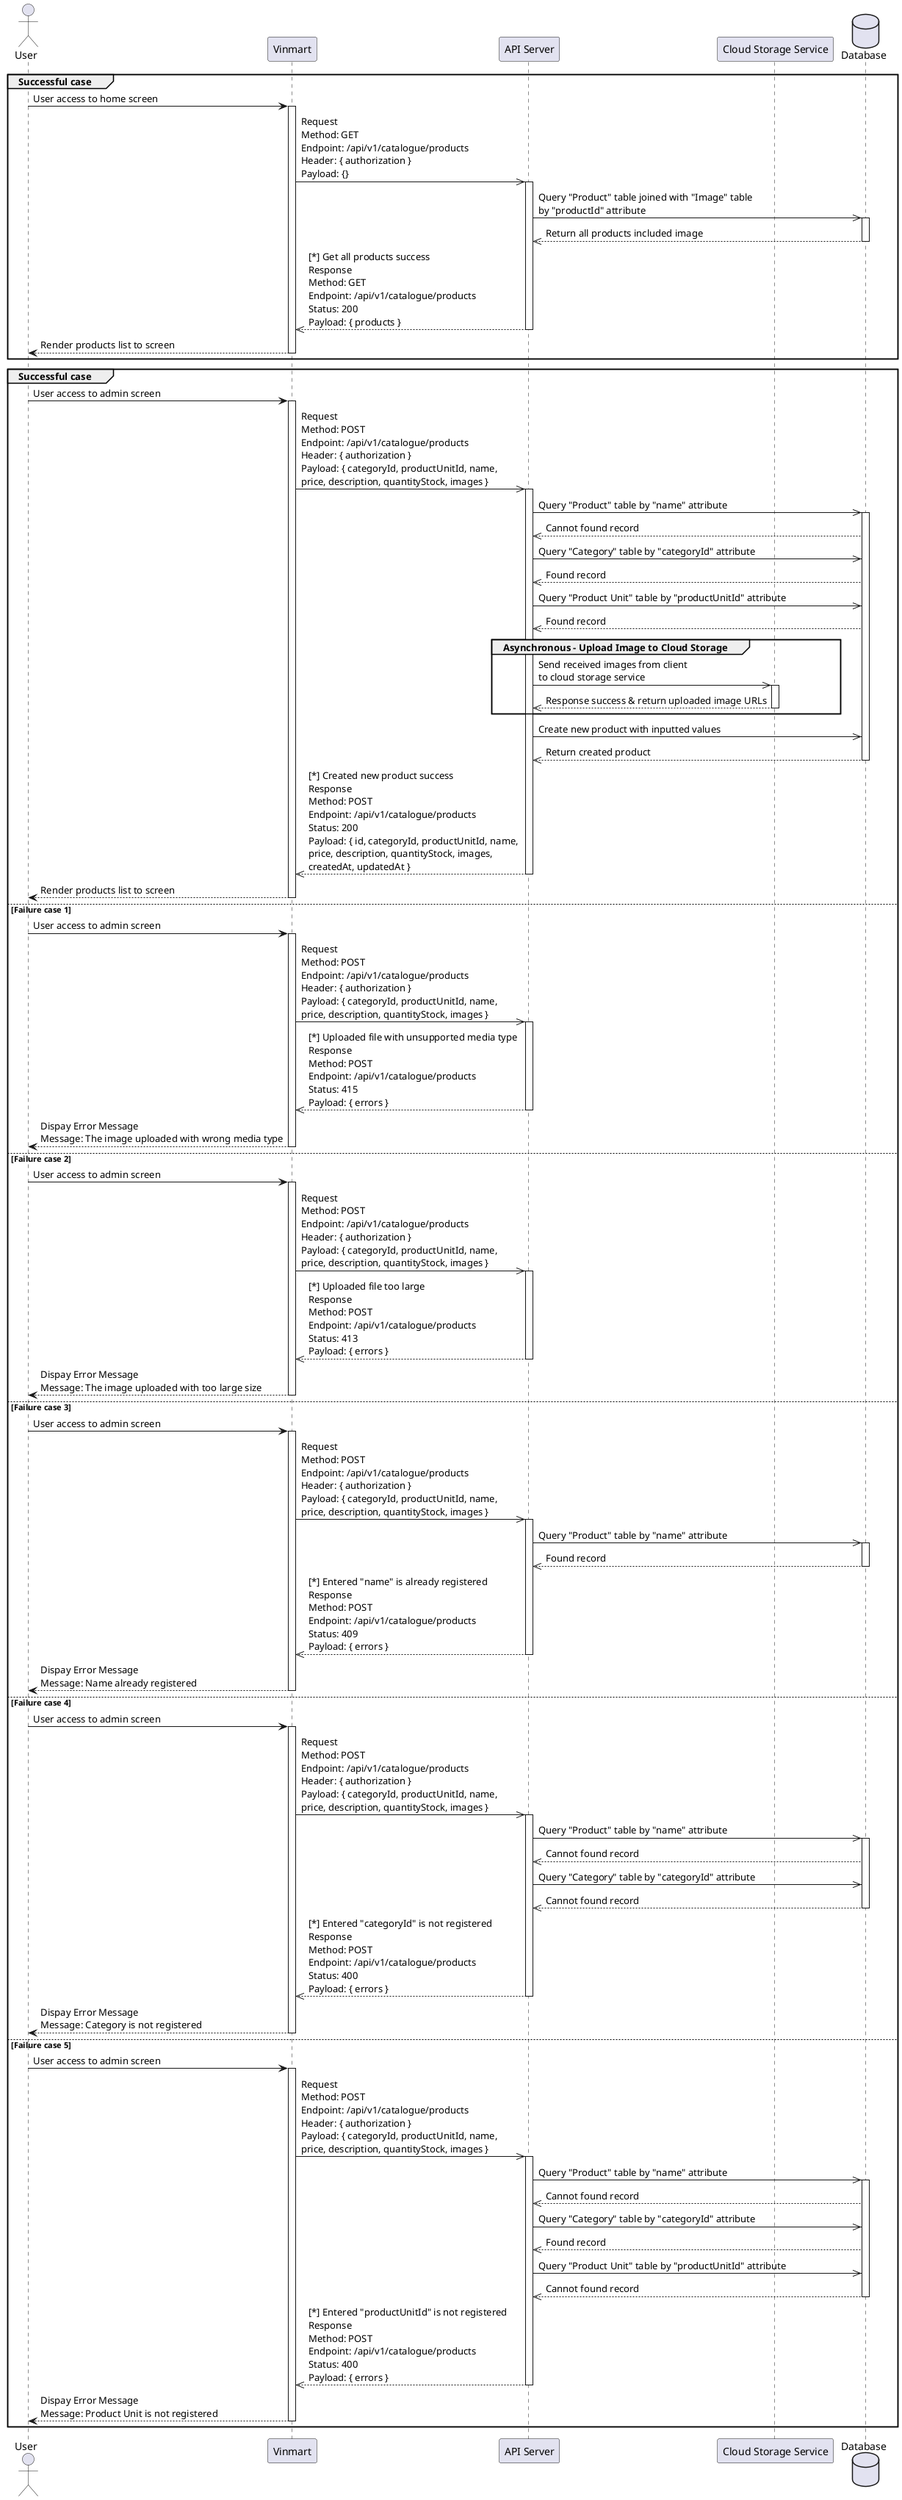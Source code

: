 @startuml

actor User as user
participant "Vinmart" as vinmart
participant "API Server" as apiServer
participant "Cloud Storage Service" as cloudStorageService
database Database as database

group Successful case

user -> vinmart : User access to home screen

activate vinmart

vinmart ->> apiServer : Request\nMethod: GET \nEndpoint: /api/v1/catalogue/products\nHeader: { authorization }\nPayload: {}

activate apiServer

apiServer ->> database : Query "Product" table joined with "Image" table \nby "productId" attribute

activate database

database -->> apiServer : Return all products included image

deactivate database

apiServer -->> vinmart : [*] Get all products success\nResponse\nMethod: GET \nEndpoint: /api/v1/catalogue/products\nStatus: 200\nPayload: { products }

deactivate apiServer

vinmart --> user : Render products list to screen 

deactivate vinmart

end

group Successful case

user -> vinmart : User access to admin screen

activate vinmart

vinmart ->> apiServer : Request\nMethod: POST \nEndpoint: /api/v1/catalogue/products\nHeader: { authorization }\nPayload: { categoryId, productUnitId, name, \nprice, description, quantityStock, images }

activate apiServer

apiServer ->> database : Query "Product" table by "name" attribute

activate database

database -->> apiServer : Cannot found record

apiServer ->> database : Query "Category" table by "categoryId" attribute

database -->> apiServer : Found record

apiServer ->> database : Query "Product Unit" table by "productUnitId" attribute

database -->> apiServer : Found record

group Asynchronous - Upload Image to Cloud Storage

apiServer ->> cloudStorageService: Send received images from client \nto cloud storage service

activate cloudStorageService

cloudStorageService -->> apiServer: Response success & return uploaded image URLs

deactivate cloudStorageService

end

apiServer ->> database : Create new product with inputted values

database -->> apiServer : Return created product

deactivate database

apiServer -->> vinmart : [*] Created new product success\nResponse\nMethod: POST \nEndpoint: /api/v1/catalogue/products\nStatus: 200\nPayload: { id, categoryId, productUnitId, name, \nprice, description, quantityStock, images, \ncreatedAt, updatedAt }

deactivate apiServer

vinmart --> user : Render products list to screen 

deactivate vinmart

else Failure case 1

user -> vinmart : User access to admin screen

activate vinmart

vinmart ->> apiServer : Request\nMethod: POST \nEndpoint: /api/v1/catalogue/products\nHeader: { authorization }\nPayload: { categoryId, productUnitId, name, \nprice, description, quantityStock, images }

activate apiServer

apiServer -->> vinmart : [*] Uploaded file with unsupported media type\nResponse\nMethod: POST \nEndpoint: /api/v1/catalogue/products\nStatus: 415\nPayload: { errors }

deactivate apiServer

vinmart --> user : Dispay Error Message\nMessage: The image uploaded with wrong media type

deactivate vinmart

else Failure case 2

user -> vinmart : User access to admin screen

activate vinmart

vinmart ->> apiServer : Request\nMethod: POST \nEndpoint: /api/v1/catalogue/products\nHeader: { authorization }\nPayload: { categoryId, productUnitId, name, \nprice, description, quantityStock, images }

activate apiServer

apiServer -->> vinmart : [*] Uploaded file too large\nResponse\nMethod: POST \nEndpoint: /api/v1/catalogue/products\nStatus: 413\nPayload: { errors }

deactivate apiServer

vinmart --> user : Dispay Error Message\nMessage: The image uploaded with too large size

deactivate vinmart

else Failure case 3

user -> vinmart : User access to admin screen

activate vinmart

vinmart ->> apiServer : Request\nMethod: POST \nEndpoint: /api/v1/catalogue/products\nHeader: { authorization }\nPayload: { categoryId, productUnitId, name, \nprice, description, quantityStock, images }

activate apiServer

apiServer ->> database : Query "Product" table by "name" attribute

activate database

database -->> apiServer : Found record

deactivate database

apiServer -->> vinmart : [*] Entered "name" is already registered\nResponse\nMethod: POST \nEndpoint: /api/v1/catalogue/products\nStatus: 409\nPayload: { errors }

deactivate apiServer

vinmart --> user : Dispay Error Message\nMessage: Name already registered

deactivate vinmart

else Failure case 4

user -> vinmart : User access to admin screen

activate vinmart

vinmart ->> apiServer : Request\nMethod: POST \nEndpoint: /api/v1/catalogue/products\nHeader: { authorization }\nPayload: { categoryId, productUnitId, name, \nprice, description, quantityStock, images }

activate apiServer

apiServer ->> database : Query "Product" table by "name" attribute

activate database

database -->> apiServer : Cannot found record

apiServer ->> database : Query "Category" table by "categoryId" attribute

database -->> apiServer : Cannot found record

deactivate database

apiServer -->> vinmart : [*] Entered "categoryId" is not registered\nResponse\nMethod: POST \nEndpoint: /api/v1/catalogue/products\nStatus: 400\nPayload: { errors }

deactivate apiServer

vinmart --> user : Dispay Error Message\nMessage: Category is not registered

deactivate vinmart

else Failure case 5

user -> vinmart : User access to admin screen

activate vinmart

vinmart ->> apiServer : Request\nMethod: POST \nEndpoint: /api/v1/catalogue/products\nHeader: { authorization }\nPayload: { categoryId, productUnitId, name, \nprice, description, quantityStock, images }

activate apiServer

apiServer ->> database : Query "Product" table by "name" attribute

activate database

database -->> apiServer : Cannot found record

apiServer ->> database : Query "Category" table by "categoryId" attribute

database -->> apiServer : Found record

apiServer ->> database : Query "Product Unit" table by "productUnitId" attribute

database -->> apiServer : Cannot found record

deactivate database

apiServer -->> vinmart : [*] Entered "productUnitId" is not registered\nResponse\nMethod: POST \nEndpoint: /api/v1/catalogue/products\nStatus: 400\nPayload: { errors }

deactivate apiServer

vinmart --> user : Dispay Error Message\nMessage: Product Unit is not registered

deactivate vinmart

end

@enduml
